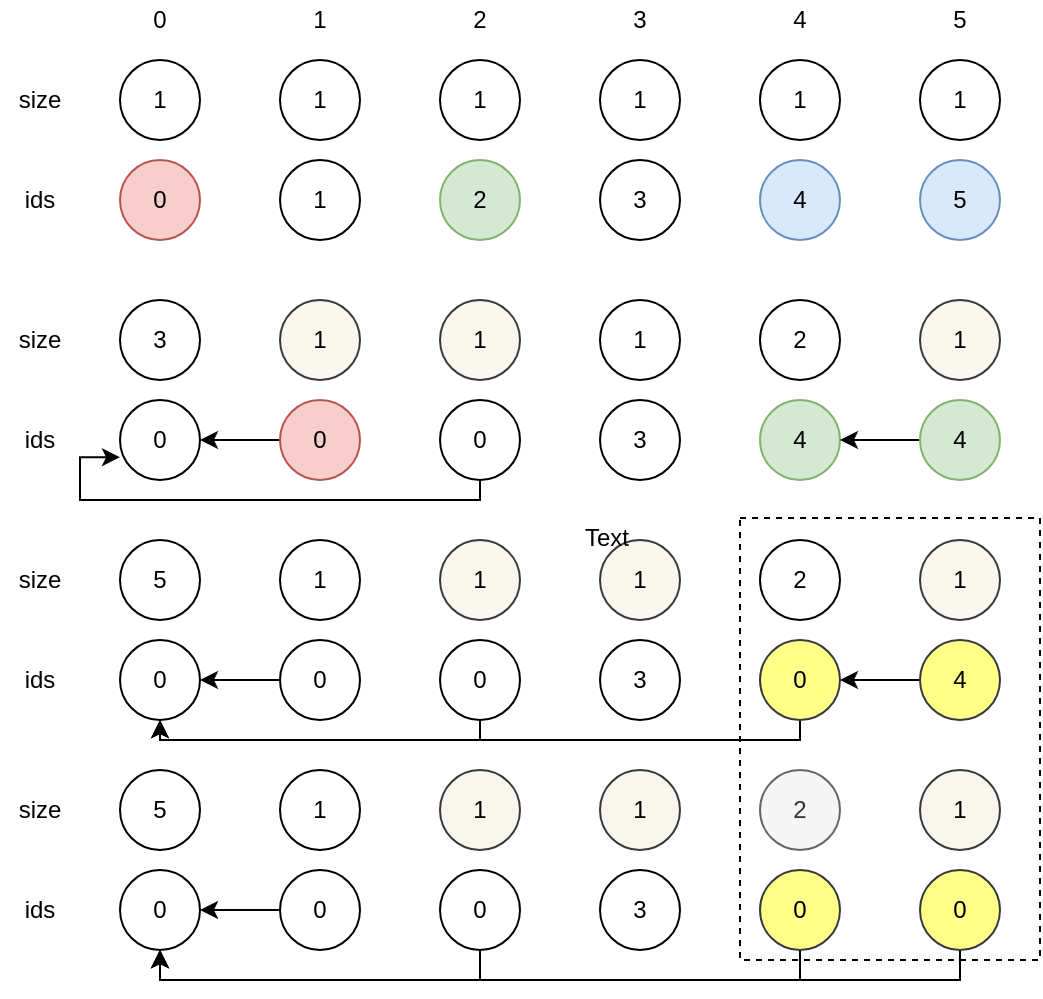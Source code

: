<mxfile version="12.7.9" type="device"><diagram id="nKeJHXXb1GsfxCovaSi4" name="Page-1"><mxGraphModel dx="1888" dy="631" grid="1" gridSize="10" guides="1" tooltips="1" connect="1" arrows="1" fold="1" page="1" pageScale="1" pageWidth="850" pageHeight="1100" math="0" shadow="0"><root><mxCell id="0"/><mxCell id="1" parent="0"/><mxCell id="FBQuBFsEXPA_ULQfRd7d-72" value="" style="rounded=0;whiteSpace=wrap;html=1;gradientColor=none;fillColor=none;dashed=1;" vertex="1" parent="1"><mxGeometry x="350" y="379" width="150" height="221" as="geometry"/></mxCell><mxCell id="FBQuBFsEXPA_ULQfRd7d-1" value="1" style="ellipse;whiteSpace=wrap;html=1;" vertex="1" parent="1"><mxGeometry x="40" y="150" width="40" height="40" as="geometry"/></mxCell><mxCell id="FBQuBFsEXPA_ULQfRd7d-2" value="1" style="ellipse;whiteSpace=wrap;html=1;" vertex="1" parent="1"><mxGeometry x="120" y="150" width="40" height="40" as="geometry"/></mxCell><mxCell id="FBQuBFsEXPA_ULQfRd7d-3" value="1" style="ellipse;whiteSpace=wrap;html=1;" vertex="1" parent="1"><mxGeometry x="200" y="150" width="40" height="40" as="geometry"/></mxCell><mxCell id="FBQuBFsEXPA_ULQfRd7d-4" value="1" style="ellipse;whiteSpace=wrap;html=1;" vertex="1" parent="1"><mxGeometry x="280" y="150" width="40" height="40" as="geometry"/></mxCell><mxCell id="FBQuBFsEXPA_ULQfRd7d-5" value="1" style="ellipse;whiteSpace=wrap;html=1;" vertex="1" parent="1"><mxGeometry x="360" y="150" width="40" height="40" as="geometry"/></mxCell><mxCell id="FBQuBFsEXPA_ULQfRd7d-6" value="1" style="ellipse;whiteSpace=wrap;html=1;" vertex="1" parent="1"><mxGeometry x="440" y="150" width="40" height="40" as="geometry"/></mxCell><mxCell id="FBQuBFsEXPA_ULQfRd7d-7" value="0" style="ellipse;whiteSpace=wrap;html=1;fillColor=#f8cecc;strokeColor=#b85450;" vertex="1" parent="1"><mxGeometry x="40" y="200" width="40" height="40" as="geometry"/></mxCell><mxCell id="FBQuBFsEXPA_ULQfRd7d-8" value="1" style="ellipse;whiteSpace=wrap;html=1;" vertex="1" parent="1"><mxGeometry x="120" y="200" width="40" height="40" as="geometry"/></mxCell><mxCell id="FBQuBFsEXPA_ULQfRd7d-9" value="2" style="ellipse;whiteSpace=wrap;html=1;fillColor=#d5e8d4;strokeColor=#82b366;" vertex="1" parent="1"><mxGeometry x="200" y="200" width="40" height="40" as="geometry"/></mxCell><mxCell id="FBQuBFsEXPA_ULQfRd7d-10" value="3" style="ellipse;whiteSpace=wrap;html=1;" vertex="1" parent="1"><mxGeometry x="280" y="200" width="40" height="40" as="geometry"/></mxCell><mxCell id="FBQuBFsEXPA_ULQfRd7d-11" value="4" style="ellipse;whiteSpace=wrap;html=1;fillColor=#dae8fc;strokeColor=#6c8ebf;" vertex="1" parent="1"><mxGeometry x="360" y="200" width="40" height="40" as="geometry"/></mxCell><mxCell id="FBQuBFsEXPA_ULQfRd7d-12" value="5" style="ellipse;whiteSpace=wrap;html=1;fillColor=#dae8fc;strokeColor=#6c8ebf;" vertex="1" parent="1"><mxGeometry x="440" y="200" width="40" height="40" as="geometry"/></mxCell><mxCell id="FBQuBFsEXPA_ULQfRd7d-13" value="3" style="ellipse;whiteSpace=wrap;html=1;" vertex="1" parent="1"><mxGeometry x="40" y="270" width="40" height="40" as="geometry"/></mxCell><mxCell id="FBQuBFsEXPA_ULQfRd7d-14" value="1" style="ellipse;whiteSpace=wrap;html=1;fillColor=#f9f7ed;strokeColor=#36393d;" vertex="1" parent="1"><mxGeometry x="120" y="270" width="40" height="40" as="geometry"/></mxCell><mxCell id="FBQuBFsEXPA_ULQfRd7d-15" value="1" style="ellipse;whiteSpace=wrap;html=1;fillColor=#f9f7ed;strokeColor=#36393d;" vertex="1" parent="1"><mxGeometry x="200" y="270" width="40" height="40" as="geometry"/></mxCell><mxCell id="FBQuBFsEXPA_ULQfRd7d-16" value="1" style="ellipse;whiteSpace=wrap;html=1;" vertex="1" parent="1"><mxGeometry x="280" y="270" width="40" height="40" as="geometry"/></mxCell><mxCell id="FBQuBFsEXPA_ULQfRd7d-17" value="2" style="ellipse;whiteSpace=wrap;html=1;" vertex="1" parent="1"><mxGeometry x="360" y="270" width="40" height="40" as="geometry"/></mxCell><mxCell id="FBQuBFsEXPA_ULQfRd7d-18" value="1" style="ellipse;whiteSpace=wrap;html=1;fillColor=#f9f7ed;strokeColor=#36393d;" vertex="1" parent="1"><mxGeometry x="440" y="270" width="40" height="40" as="geometry"/></mxCell><mxCell id="FBQuBFsEXPA_ULQfRd7d-19" value="0" style="ellipse;whiteSpace=wrap;html=1;" vertex="1" parent="1"><mxGeometry x="40" y="320" width="40" height="40" as="geometry"/></mxCell><mxCell id="FBQuBFsEXPA_ULQfRd7d-89" value="" style="edgeStyle=orthogonalEdgeStyle;rounded=0;orthogonalLoop=1;jettySize=auto;html=1;" edge="1" parent="1" source="FBQuBFsEXPA_ULQfRd7d-20" target="FBQuBFsEXPA_ULQfRd7d-19"><mxGeometry relative="1" as="geometry"/></mxCell><mxCell id="FBQuBFsEXPA_ULQfRd7d-20" value="0" style="ellipse;whiteSpace=wrap;html=1;fillColor=#f8cecc;strokeColor=#b85450;" vertex="1" parent="1"><mxGeometry x="120" y="320" width="40" height="40" as="geometry"/></mxCell><mxCell id="FBQuBFsEXPA_ULQfRd7d-88" value="" style="edgeStyle=orthogonalEdgeStyle;rounded=0;orthogonalLoop=1;jettySize=auto;html=1;entryX=0;entryY=0.715;entryDx=0;entryDy=0;entryPerimeter=0;" edge="1" parent="1" source="FBQuBFsEXPA_ULQfRd7d-21" target="FBQuBFsEXPA_ULQfRd7d-19"><mxGeometry relative="1" as="geometry"><Array as="points"><mxPoint x="220" y="370"/><mxPoint x="20" y="370"/><mxPoint x="20" y="349"/></Array></mxGeometry></mxCell><mxCell id="FBQuBFsEXPA_ULQfRd7d-21" value="0" style="ellipse;whiteSpace=wrap;html=1;" vertex="1" parent="1"><mxGeometry x="200" y="320" width="40" height="40" as="geometry"/></mxCell><mxCell id="FBQuBFsEXPA_ULQfRd7d-22" value="3" style="ellipse;whiteSpace=wrap;html=1;" vertex="1" parent="1"><mxGeometry x="280" y="320" width="40" height="40" as="geometry"/></mxCell><mxCell id="FBQuBFsEXPA_ULQfRd7d-23" value="4" style="ellipse;whiteSpace=wrap;html=1;fillColor=#d5e8d4;strokeColor=#82b366;" vertex="1" parent="1"><mxGeometry x="360" y="320" width="40" height="40" as="geometry"/></mxCell><mxCell id="FBQuBFsEXPA_ULQfRd7d-90" value="" style="edgeStyle=orthogonalEdgeStyle;rounded=0;orthogonalLoop=1;jettySize=auto;html=1;" edge="1" parent="1" source="FBQuBFsEXPA_ULQfRd7d-24" target="FBQuBFsEXPA_ULQfRd7d-23"><mxGeometry relative="1" as="geometry"/></mxCell><mxCell id="FBQuBFsEXPA_ULQfRd7d-24" value="4" style="ellipse;whiteSpace=wrap;html=1;fillColor=#d5e8d4;strokeColor=#82b366;" vertex="1" parent="1"><mxGeometry x="440" y="320" width="40" height="40" as="geometry"/></mxCell><mxCell id="FBQuBFsEXPA_ULQfRd7d-26" value="5" style="ellipse;whiteSpace=wrap;html=1;" vertex="1" parent="1"><mxGeometry x="40" y="390" width="40" height="40" as="geometry"/></mxCell><mxCell id="FBQuBFsEXPA_ULQfRd7d-27" value="1" style="ellipse;whiteSpace=wrap;html=1;" vertex="1" parent="1"><mxGeometry x="120" y="390" width="40" height="40" as="geometry"/></mxCell><mxCell id="FBQuBFsEXPA_ULQfRd7d-28" value="1" style="ellipse;whiteSpace=wrap;html=1;fillColor=#f9f7ed;strokeColor=#36393d;" vertex="1" parent="1"><mxGeometry x="200" y="390" width="40" height="40" as="geometry"/></mxCell><mxCell id="FBQuBFsEXPA_ULQfRd7d-29" value="1" style="ellipse;whiteSpace=wrap;html=1;fillColor=#f9f7ed;strokeColor=#36393d;" vertex="1" parent="1"><mxGeometry x="280" y="390" width="40" height="40" as="geometry"/></mxCell><mxCell id="FBQuBFsEXPA_ULQfRd7d-30" value="2" style="ellipse;whiteSpace=wrap;html=1;" vertex="1" parent="1"><mxGeometry x="360" y="390" width="40" height="40" as="geometry"/></mxCell><mxCell id="FBQuBFsEXPA_ULQfRd7d-31" value="1" style="ellipse;whiteSpace=wrap;html=1;fillColor=#f9f7ed;strokeColor=#36393d;" vertex="1" parent="1"><mxGeometry x="440" y="390" width="40" height="40" as="geometry"/></mxCell><mxCell id="FBQuBFsEXPA_ULQfRd7d-32" value="0" style="ellipse;whiteSpace=wrap;html=1;" vertex="1" parent="1"><mxGeometry x="40" y="440" width="40" height="40" as="geometry"/></mxCell><mxCell id="FBQuBFsEXPA_ULQfRd7d-91" value="" style="edgeStyle=orthogonalEdgeStyle;rounded=0;orthogonalLoop=1;jettySize=auto;html=1;" edge="1" parent="1" source="FBQuBFsEXPA_ULQfRd7d-33" target="FBQuBFsEXPA_ULQfRd7d-32"><mxGeometry relative="1" as="geometry"/></mxCell><mxCell id="FBQuBFsEXPA_ULQfRd7d-33" value="0" style="ellipse;whiteSpace=wrap;html=1;" vertex="1" parent="1"><mxGeometry x="120" y="440" width="40" height="40" as="geometry"/></mxCell><mxCell id="FBQuBFsEXPA_ULQfRd7d-92" value="" style="edgeStyle=orthogonalEdgeStyle;rounded=0;orthogonalLoop=1;jettySize=auto;html=1;entryX=0.5;entryY=1;entryDx=0;entryDy=0;" edge="1" parent="1" source="FBQuBFsEXPA_ULQfRd7d-34" target="FBQuBFsEXPA_ULQfRd7d-32"><mxGeometry relative="1" as="geometry"><Array as="points"><mxPoint x="220" y="490"/><mxPoint x="60" y="490"/></Array></mxGeometry></mxCell><mxCell id="FBQuBFsEXPA_ULQfRd7d-34" value="0" style="ellipse;whiteSpace=wrap;html=1;" vertex="1" parent="1"><mxGeometry x="200" y="440" width="40" height="40" as="geometry"/></mxCell><mxCell id="FBQuBFsEXPA_ULQfRd7d-35" value="3" style="ellipse;whiteSpace=wrap;html=1;" vertex="1" parent="1"><mxGeometry x="280" y="440" width="40" height="40" as="geometry"/></mxCell><mxCell id="FBQuBFsEXPA_ULQfRd7d-97" value="" style="edgeStyle=orthogonalEdgeStyle;rounded=0;orthogonalLoop=1;jettySize=auto;html=1;entryX=0.5;entryY=1;entryDx=0;entryDy=0;" edge="1" parent="1" source="FBQuBFsEXPA_ULQfRd7d-36" target="FBQuBFsEXPA_ULQfRd7d-32"><mxGeometry relative="1" as="geometry"><Array as="points"><mxPoint x="380" y="490"/><mxPoint x="60" y="490"/></Array></mxGeometry></mxCell><mxCell id="FBQuBFsEXPA_ULQfRd7d-36" value="0" style="ellipse;whiteSpace=wrap;html=1;fillColor=#ffff88;strokeColor=#36393d;" vertex="1" parent="1"><mxGeometry x="360" y="440" width="40" height="40" as="geometry"/></mxCell><mxCell id="FBQuBFsEXPA_ULQfRd7d-96" value="" style="edgeStyle=orthogonalEdgeStyle;rounded=0;orthogonalLoop=1;jettySize=auto;html=1;" edge="1" parent="1" source="FBQuBFsEXPA_ULQfRd7d-37" target="FBQuBFsEXPA_ULQfRd7d-36"><mxGeometry relative="1" as="geometry"/></mxCell><mxCell id="FBQuBFsEXPA_ULQfRd7d-37" value="4" style="ellipse;whiteSpace=wrap;html=1;fillColor=#ffff88;strokeColor=#36393d;" vertex="1" parent="1"><mxGeometry x="440" y="440" width="40" height="40" as="geometry"/></mxCell><mxCell id="FBQuBFsEXPA_ULQfRd7d-38" value="size" style="text;html=1;strokeColor=none;fillColor=none;align=center;verticalAlign=middle;whiteSpace=wrap;rounded=0;" vertex="1" parent="1"><mxGeometry x="-20" y="160" width="40" height="20" as="geometry"/></mxCell><mxCell id="FBQuBFsEXPA_ULQfRd7d-42" value="ids" style="text;html=1;strokeColor=none;fillColor=none;align=center;verticalAlign=middle;whiteSpace=wrap;rounded=0;" vertex="1" parent="1"><mxGeometry x="-20" y="210" width="40" height="20" as="geometry"/></mxCell><mxCell id="FBQuBFsEXPA_ULQfRd7d-43" value="size" style="text;html=1;strokeColor=none;fillColor=none;align=center;verticalAlign=middle;whiteSpace=wrap;rounded=0;" vertex="1" parent="1"><mxGeometry x="-20" y="280" width="40" height="20" as="geometry"/></mxCell><mxCell id="FBQuBFsEXPA_ULQfRd7d-44" value="ids" style="text;html=1;strokeColor=none;fillColor=none;align=center;verticalAlign=middle;whiteSpace=wrap;rounded=0;" vertex="1" parent="1"><mxGeometry x="-20" y="330" width="40" height="20" as="geometry"/></mxCell><mxCell id="FBQuBFsEXPA_ULQfRd7d-45" value="size" style="text;html=1;strokeColor=none;fillColor=none;align=center;verticalAlign=middle;whiteSpace=wrap;rounded=0;" vertex="1" parent="1"><mxGeometry x="-20" y="400" width="40" height="20" as="geometry"/></mxCell><mxCell id="FBQuBFsEXPA_ULQfRd7d-46" value="ids" style="text;html=1;strokeColor=none;fillColor=none;align=center;verticalAlign=middle;whiteSpace=wrap;rounded=0;" vertex="1" parent="1"><mxGeometry x="-20" y="450" width="40" height="20" as="geometry"/></mxCell><mxCell id="FBQuBFsEXPA_ULQfRd7d-47" value="Text" style="text;html=1;align=center;verticalAlign=middle;resizable=0;points=[];autosize=1;" vertex="1" parent="1"><mxGeometry x="263" y="379" width="40" height="20" as="geometry"/></mxCell><mxCell id="FBQuBFsEXPA_ULQfRd7d-48" value="0" style="text;html=1;strokeColor=none;fillColor=none;align=center;verticalAlign=middle;whiteSpace=wrap;rounded=0;" vertex="1" parent="1"><mxGeometry x="40" y="120" width="40" height="20" as="geometry"/></mxCell><mxCell id="FBQuBFsEXPA_ULQfRd7d-50" value="1" style="text;html=1;strokeColor=none;fillColor=none;align=center;verticalAlign=middle;whiteSpace=wrap;rounded=0;" vertex="1" parent="1"><mxGeometry x="120" y="120" width="40" height="20" as="geometry"/></mxCell><mxCell id="FBQuBFsEXPA_ULQfRd7d-51" value="2" style="text;html=1;strokeColor=none;fillColor=none;align=center;verticalAlign=middle;whiteSpace=wrap;rounded=0;" vertex="1" parent="1"><mxGeometry x="200" y="120" width="40" height="20" as="geometry"/></mxCell><mxCell id="FBQuBFsEXPA_ULQfRd7d-54" value="3" style="text;html=1;strokeColor=none;fillColor=none;align=center;verticalAlign=middle;whiteSpace=wrap;rounded=0;" vertex="1" parent="1"><mxGeometry x="280" y="120" width="40" height="20" as="geometry"/></mxCell><mxCell id="FBQuBFsEXPA_ULQfRd7d-55" value="4" style="text;html=1;strokeColor=none;fillColor=none;align=center;verticalAlign=middle;whiteSpace=wrap;rounded=0;" vertex="1" parent="1"><mxGeometry x="360" y="120" width="40" height="20" as="geometry"/></mxCell><mxCell id="FBQuBFsEXPA_ULQfRd7d-56" value="5" style="text;html=1;strokeColor=none;fillColor=none;align=center;verticalAlign=middle;whiteSpace=wrap;rounded=0;" vertex="1" parent="1"><mxGeometry x="440" y="120" width="40" height="20" as="geometry"/></mxCell><mxCell id="FBQuBFsEXPA_ULQfRd7d-57" value="5" style="ellipse;whiteSpace=wrap;html=1;" vertex="1" parent="1"><mxGeometry x="40" y="505" width="40" height="40" as="geometry"/></mxCell><mxCell id="FBQuBFsEXPA_ULQfRd7d-58" value="1" style="ellipse;whiteSpace=wrap;html=1;" vertex="1" parent="1"><mxGeometry x="120" y="505" width="40" height="40" as="geometry"/></mxCell><mxCell id="FBQuBFsEXPA_ULQfRd7d-59" value="1" style="ellipse;whiteSpace=wrap;html=1;fillColor=#f9f7ed;strokeColor=#36393d;" vertex="1" parent="1"><mxGeometry x="200" y="505" width="40" height="40" as="geometry"/></mxCell><mxCell id="FBQuBFsEXPA_ULQfRd7d-60" value="1" style="ellipse;whiteSpace=wrap;html=1;fillColor=#f9f7ed;strokeColor=#36393d;" vertex="1" parent="1"><mxGeometry x="280" y="505" width="40" height="40" as="geometry"/></mxCell><mxCell id="FBQuBFsEXPA_ULQfRd7d-61" value="2" style="ellipse;whiteSpace=wrap;html=1;fillColor=#f5f5f5;strokeColor=#666666;fontColor=#333333;" vertex="1" parent="1"><mxGeometry x="360" y="505" width="40" height="40" as="geometry"/></mxCell><mxCell id="FBQuBFsEXPA_ULQfRd7d-62" value="1" style="ellipse;whiteSpace=wrap;html=1;fillColor=#f9f7ed;strokeColor=#36393d;" vertex="1" parent="1"><mxGeometry x="440" y="505" width="40" height="40" as="geometry"/></mxCell><mxCell id="FBQuBFsEXPA_ULQfRd7d-63" value="0" style="ellipse;whiteSpace=wrap;html=1;" vertex="1" parent="1"><mxGeometry x="40" y="555" width="40" height="40" as="geometry"/></mxCell><mxCell id="FBQuBFsEXPA_ULQfRd7d-101" value="" style="edgeStyle=orthogonalEdgeStyle;rounded=0;orthogonalLoop=1;jettySize=auto;html=1;" edge="1" parent="1" source="FBQuBFsEXPA_ULQfRd7d-64" target="FBQuBFsEXPA_ULQfRd7d-63"><mxGeometry relative="1" as="geometry"/></mxCell><mxCell id="FBQuBFsEXPA_ULQfRd7d-64" value="0" style="ellipse;whiteSpace=wrap;html=1;" vertex="1" parent="1"><mxGeometry x="120" y="555" width="40" height="40" as="geometry"/></mxCell><mxCell id="FBQuBFsEXPA_ULQfRd7d-102" value="" style="edgeStyle=orthogonalEdgeStyle;rounded=0;orthogonalLoop=1;jettySize=auto;html=1;entryX=0.5;entryY=1;entryDx=0;entryDy=0;" edge="1" parent="1" source="FBQuBFsEXPA_ULQfRd7d-65" target="FBQuBFsEXPA_ULQfRd7d-63"><mxGeometry relative="1" as="geometry"><Array as="points"><mxPoint x="220" y="610"/><mxPoint x="60" y="610"/></Array></mxGeometry></mxCell><mxCell id="FBQuBFsEXPA_ULQfRd7d-65" value="0" style="ellipse;whiteSpace=wrap;html=1;" vertex="1" parent="1"><mxGeometry x="200" y="555" width="40" height="40" as="geometry"/></mxCell><mxCell id="FBQuBFsEXPA_ULQfRd7d-66" value="3" style="ellipse;whiteSpace=wrap;html=1;" vertex="1" parent="1"><mxGeometry x="280" y="555" width="40" height="40" as="geometry"/></mxCell><mxCell id="FBQuBFsEXPA_ULQfRd7d-103" value="" style="edgeStyle=orthogonalEdgeStyle;rounded=0;orthogonalLoop=1;jettySize=auto;html=1;entryX=0.5;entryY=1;entryDx=0;entryDy=0;" edge="1" parent="1" source="FBQuBFsEXPA_ULQfRd7d-67" target="FBQuBFsEXPA_ULQfRd7d-63"><mxGeometry relative="1" as="geometry"><mxPoint x="220" y="610" as="targetPoint"/><Array as="points"><mxPoint x="380" y="610"/><mxPoint x="60" y="610"/></Array></mxGeometry></mxCell><mxCell id="FBQuBFsEXPA_ULQfRd7d-67" value="0" style="ellipse;whiteSpace=wrap;html=1;fillColor=#ffff88;strokeColor=#36393d;" vertex="1" parent="1"><mxGeometry x="360" y="555" width="40" height="40" as="geometry"/></mxCell><mxCell id="FBQuBFsEXPA_ULQfRd7d-104" value="" style="edgeStyle=orthogonalEdgeStyle;rounded=0;orthogonalLoop=1;jettySize=auto;html=1;entryX=0.5;entryY=1;entryDx=0;entryDy=0;" edge="1" parent="1" source="FBQuBFsEXPA_ULQfRd7d-68" target="FBQuBFsEXPA_ULQfRd7d-63"><mxGeometry relative="1" as="geometry"><Array as="points"><mxPoint x="460" y="610"/><mxPoint x="60" y="610"/></Array></mxGeometry></mxCell><mxCell id="FBQuBFsEXPA_ULQfRd7d-68" value="0" style="ellipse;whiteSpace=wrap;html=1;fillColor=#ffff88;strokeColor=#36393d;" vertex="1" parent="1"><mxGeometry x="440" y="555" width="40" height="40" as="geometry"/></mxCell><mxCell id="FBQuBFsEXPA_ULQfRd7d-69" value="size" style="text;html=1;strokeColor=none;fillColor=none;align=center;verticalAlign=middle;whiteSpace=wrap;rounded=0;" vertex="1" parent="1"><mxGeometry x="-20" y="515" width="40" height="20" as="geometry"/></mxCell><mxCell id="FBQuBFsEXPA_ULQfRd7d-70" value="ids" style="text;html=1;strokeColor=none;fillColor=none;align=center;verticalAlign=middle;whiteSpace=wrap;rounded=0;" vertex="1" parent="1"><mxGeometry x="-20" y="565" width="40" height="20" as="geometry"/></mxCell></root></mxGraphModel></diagram></mxfile>